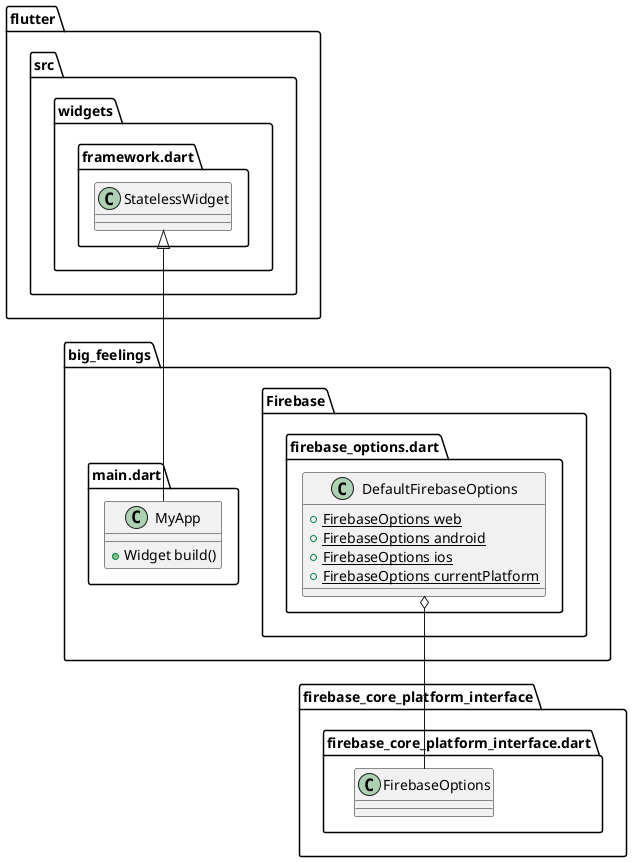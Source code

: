 @startuml FirebaseAndAppSetup
set namespaceSeparator ::

class "big_feelings::Firebase::firebase_options.dart::DefaultFirebaseOptions" {
  {static} +FirebaseOptions web
  {static} +FirebaseOptions android
  {static} +FirebaseOptions ios
  {static} +FirebaseOptions currentPlatform
}
"big_feelings::Firebase::firebase_options.dart::DefaultFirebaseOptions" o-- "firebase_core_platform_interface::firebase_core_platform_interface.dart::FirebaseOptions"

class "big_feelings::main.dart::MyApp" {
  +Widget build()
}
"flutter::src::widgets::framework.dart::StatelessWidget" <|-- "big_feelings::main.dart::MyApp"

@enduml

